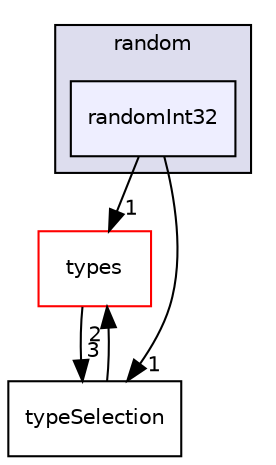 digraph "src/phasicFlow/random/randomInt32" {
  compound=true
  node [ fontsize="10", fontname="Helvetica"];
  edge [ labelfontsize="10", labelfontname="Helvetica"];
  subgraph clusterdir_956f0a97b7f785e1c0171e740f1da120 {
    graph [ bgcolor="#ddddee", pencolor="black", label="random" fontname="Helvetica", fontsize="10", URL="dir_956f0a97b7f785e1c0171e740f1da120.html"]
  dir_10f5d82f0dd951d33c98632f4f13deea [shape=box, label="randomInt32", style="filled", fillcolor="#eeeeff", pencolor="black", URL="dir_10f5d82f0dd951d33c98632f4f13deea.html"];
  }
  dir_e8baec020e471dff3bc06b812491e6c5 [shape=box label="types" fillcolor="white" style="filled" color="red" URL="dir_e8baec020e471dff3bc06b812491e6c5.html"];
  dir_4419dd78bee2bde1362d842a02bd0463 [shape=box label="typeSelection" URL="dir_4419dd78bee2bde1362d842a02bd0463.html"];
  dir_10f5d82f0dd951d33c98632f4f13deea->dir_e8baec020e471dff3bc06b812491e6c5 [headlabel="1", labeldistance=1.5 headhref="dir_000121_000175.html"];
  dir_10f5d82f0dd951d33c98632f4f13deea->dir_4419dd78bee2bde1362d842a02bd0463 [headlabel="1", labeldistance=1.5 headhref="dir_000121_000179.html"];
  dir_e8baec020e471dff3bc06b812491e6c5->dir_4419dd78bee2bde1362d842a02bd0463 [headlabel="3", labeldistance=1.5 headhref="dir_000175_000179.html"];
  dir_4419dd78bee2bde1362d842a02bd0463->dir_e8baec020e471dff3bc06b812491e6c5 [headlabel="2", labeldistance=1.5 headhref="dir_000179_000175.html"];
}
